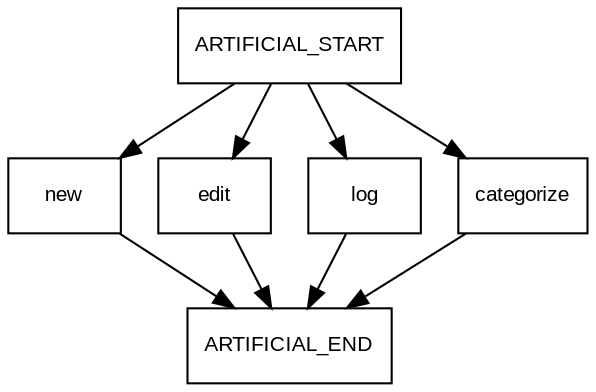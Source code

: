 digraph G {
rankdir="TD";
compound="true";
"eab2771d8-899b-4d0a-b37e-5f3227c5785f" [label="ARTIFICIAL_START", id="eab2771d8-899b-4d0a-b37e-5f3227c5785f",fillcolor="white",shape="rec",color="black",fontsize="10",style="filled",fontname="arial"];
"e35e2a676-2049-4961-b527-1b0913322ae5" [label="new", id="e35e2a676-2049-4961-b527-1b0913322ae5",fillcolor="white",shape="rec",color="black",fontsize="10",style="filled",fontname="arial"];
"e72788d94-ac4a-4371-aa29-208036be4d43" [label="ARTIFICIAL_END", id="e72788d94-ac4a-4371-aa29-208036be4d43",fillcolor="white",shape="rec",color="black",fontsize="10",style="filled",fontname="arial"];
"e814f20b0-4ac3-4323-9eba-e4e6b05d3408" [label="edit", id="e814f20b0-4ac3-4323-9eba-e4e6b05d3408",fillcolor="white",shape="rec",color="black",fontsize="10",style="filled",fontname="arial"];
"ea77b798a-a958-4091-961a-3585bc64390c" [label="log", id="ea77b798a-a958-4091-961a-3585bc64390c",fillcolor="white",shape="rec",color="black",fontsize="10",style="filled",fontname="arial"];
"ebaf55101-a666-444a-acd7-f0a7f6add90b" [label="categorize", id="ebaf55101-a666-444a-acd7-f0a7f6add90b",fillcolor="white",shape="rec",color="black",fontsize="10",style="filled",fontname="arial"];
"eab2771d8-899b-4d0a-b37e-5f3227c5785f" -> "e35e2a676-2049-4961-b527-1b0913322ae5" [label="" id="ebb9d9c2d-0316-4c8a-8612-e589535bb62f"];
"e35e2a676-2049-4961-b527-1b0913322ae5" -> "e72788d94-ac4a-4371-aa29-208036be4d43" [label="" id="ef08af125-2575-48cb-bbe3-d4b26b7c153a"];
"eab2771d8-899b-4d0a-b37e-5f3227c5785f" -> "e814f20b0-4ac3-4323-9eba-e4e6b05d3408" [label="" id="e5b384aa0-8f4b-4839-886a-d323117f8b2f"];
"e814f20b0-4ac3-4323-9eba-e4e6b05d3408" -> "e72788d94-ac4a-4371-aa29-208036be4d43" [label="" id="e53e2576e-3718-48d8-aea6-c86e785ef294"];
"eab2771d8-899b-4d0a-b37e-5f3227c5785f" -> "ea77b798a-a958-4091-961a-3585bc64390c" [label="" id="e3e124d43-c1cc-4e76-8cab-205e036366cd"];
"ea77b798a-a958-4091-961a-3585bc64390c" -> "e72788d94-ac4a-4371-aa29-208036be4d43" [label="" id="eb9d7fb13-ddbf-4918-966c-09a6c2dda3ab"];
"eab2771d8-899b-4d0a-b37e-5f3227c5785f" -> "ebaf55101-a666-444a-acd7-f0a7f6add90b" [label="" id="e848fbda6-5c5c-4fc9-9e63-94362ed5bff4"];
"ebaf55101-a666-444a-acd7-f0a7f6add90b" -> "e72788d94-ac4a-4371-aa29-208036be4d43" [label="" id="ea9cdae32-968f-4d2e-9ebc-4f935b5aa3d9"];
}